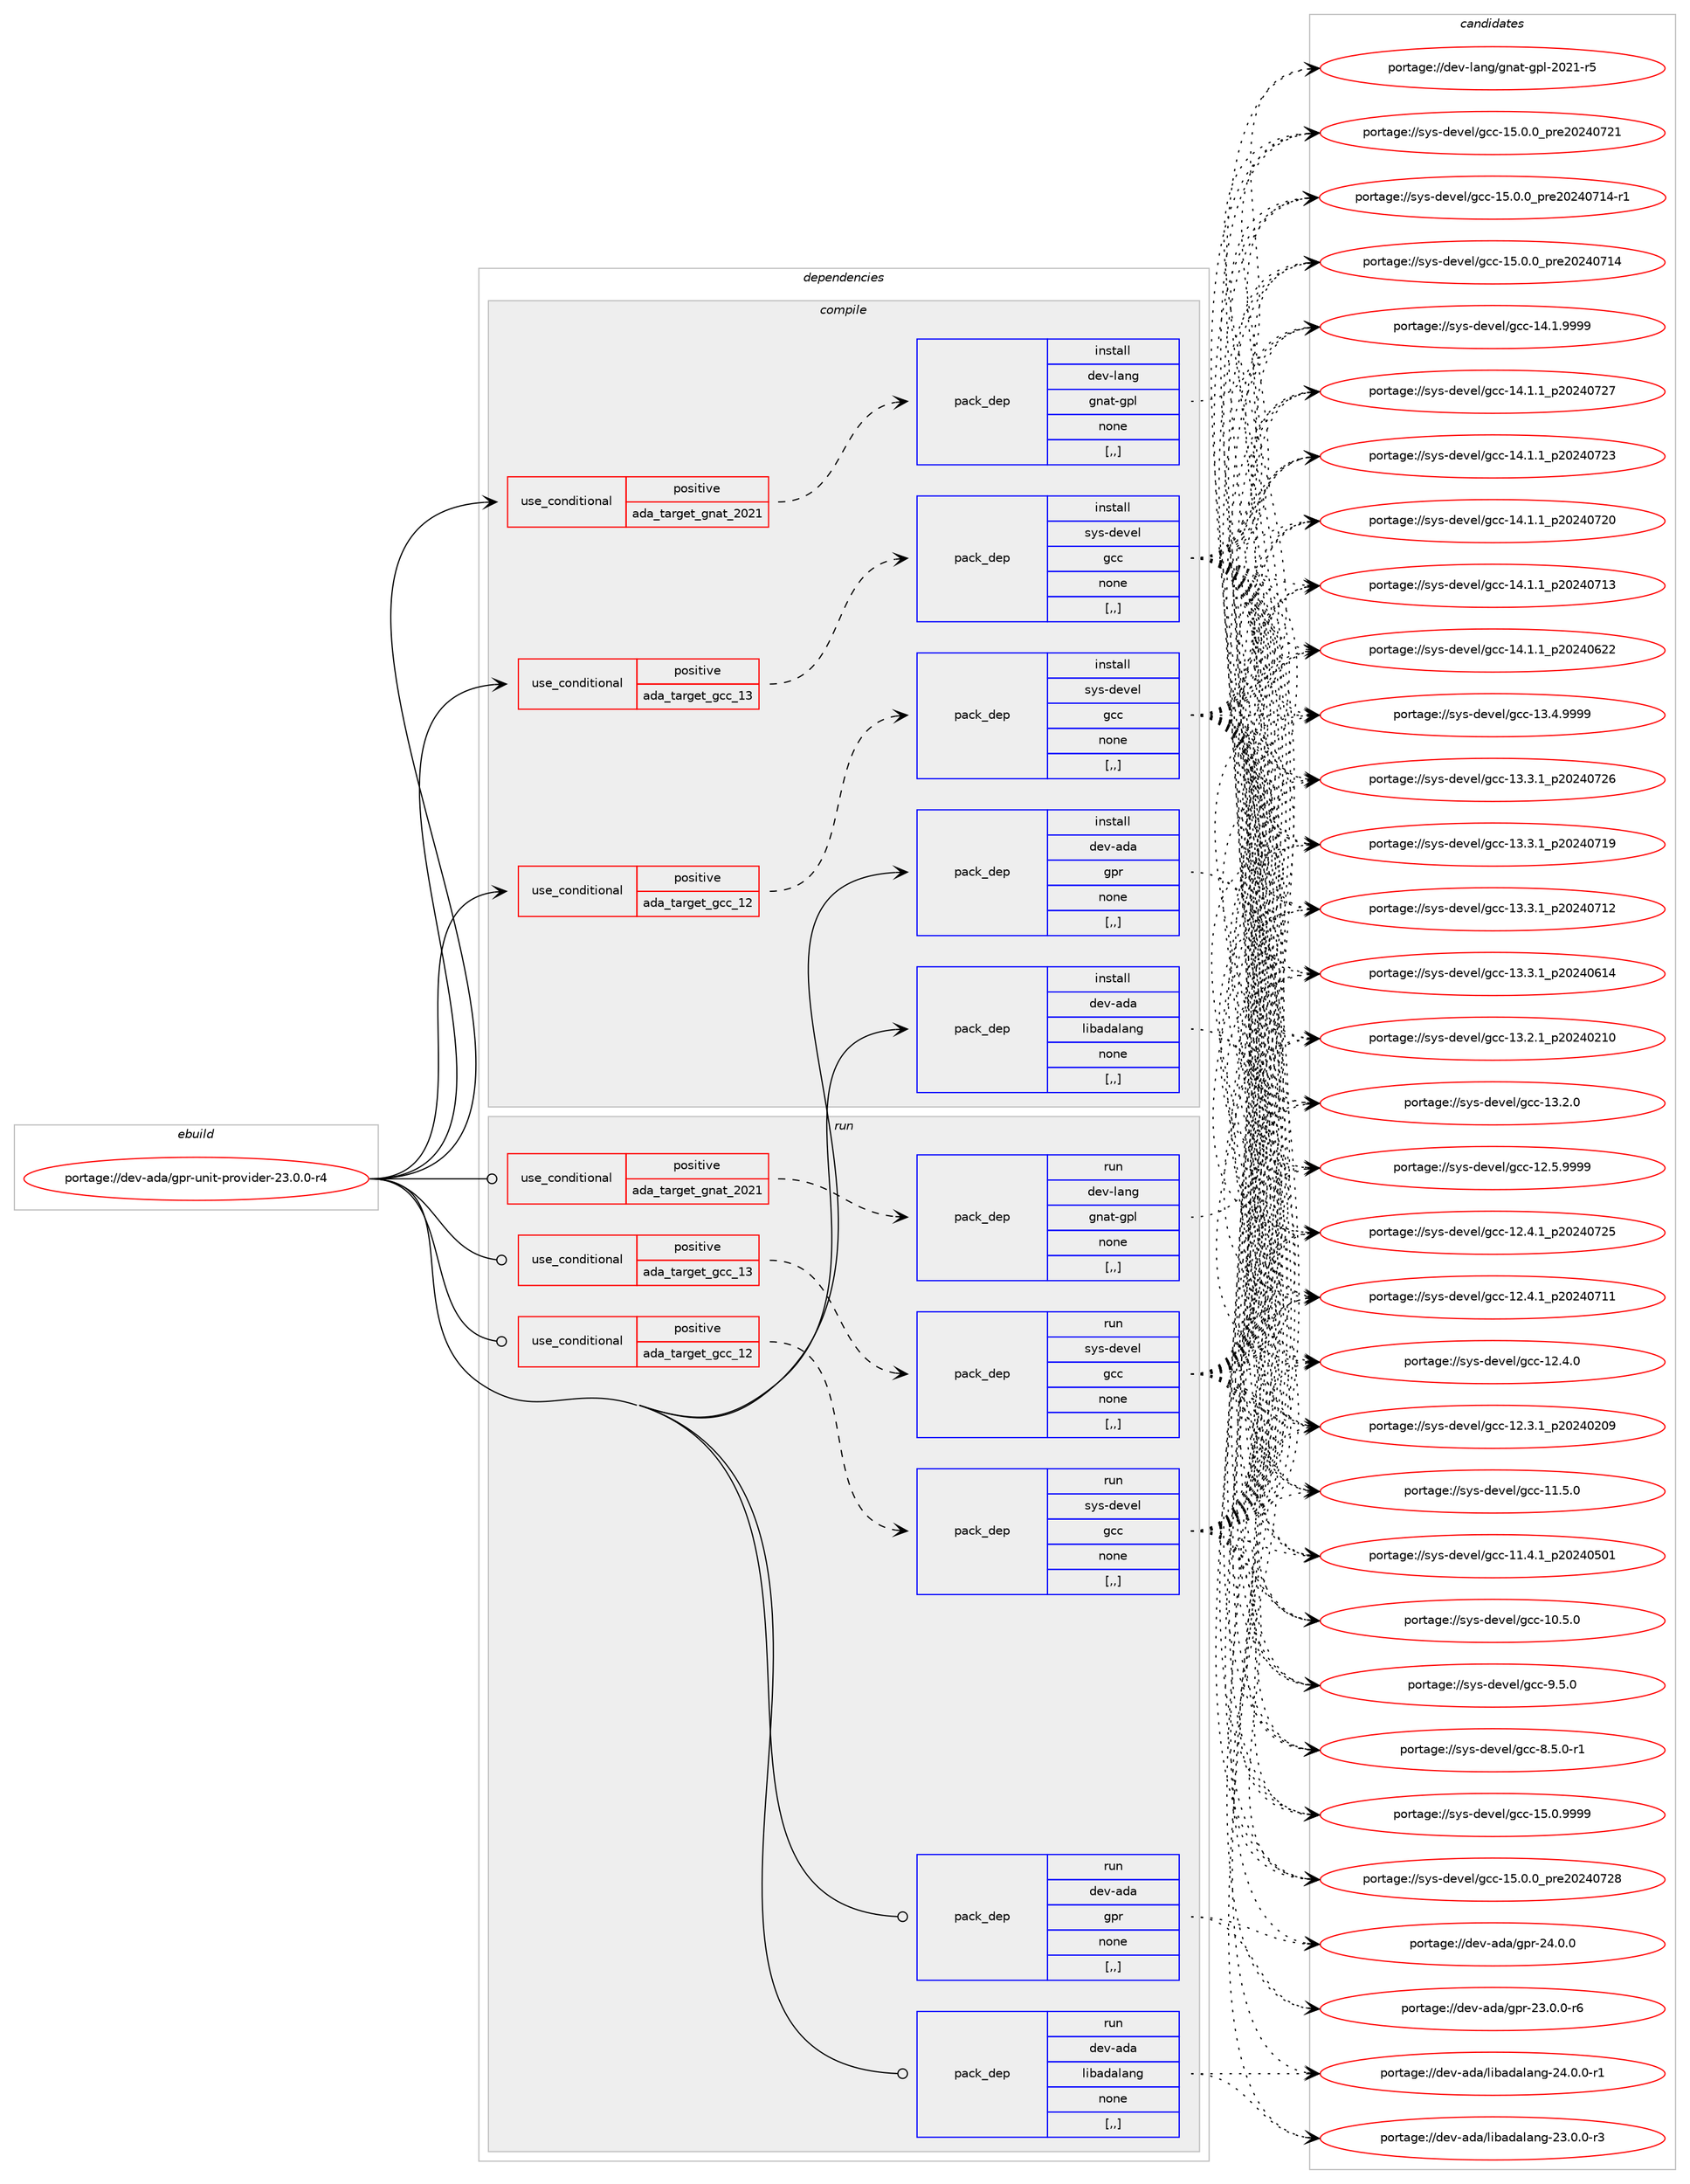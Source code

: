 digraph prolog {

# *************
# Graph options
# *************

newrank=true;
concentrate=true;
compound=true;
graph [rankdir=LR,fontname=Helvetica,fontsize=10,ranksep=1.5];#, ranksep=2.5, nodesep=0.2];
edge  [arrowhead=vee];
node  [fontname=Helvetica,fontsize=10];

# **********
# The ebuild
# **********

subgraph cluster_leftcol {
color=gray;
label=<<i>ebuild</i>>;
id [label="portage://dev-ada/gpr-unit-provider-23.0.0-r4", color=red, width=4, href="../dev-ada/gpr-unit-provider-23.0.0-r4.svg"];
}

# ****************
# The dependencies
# ****************

subgraph cluster_midcol {
color=gray;
label=<<i>dependencies</i>>;
subgraph cluster_compile {
fillcolor="#eeeeee";
style=filled;
label=<<i>compile</i>>;
subgraph cond16624 {
dependency64301 [label=<<TABLE BORDER="0" CELLBORDER="1" CELLSPACING="0" CELLPADDING="4"><TR><TD ROWSPAN="3" CELLPADDING="10">use_conditional</TD></TR><TR><TD>positive</TD></TR><TR><TD>ada_target_gcc_12</TD></TR></TABLE>>, shape=none, color=red];
subgraph pack46757 {
dependency64302 [label=<<TABLE BORDER="0" CELLBORDER="1" CELLSPACING="0" CELLPADDING="4" WIDTH="220"><TR><TD ROWSPAN="6" CELLPADDING="30">pack_dep</TD></TR><TR><TD WIDTH="110">install</TD></TR><TR><TD>sys-devel</TD></TR><TR><TD>gcc</TD></TR><TR><TD>none</TD></TR><TR><TD>[,,]</TD></TR></TABLE>>, shape=none, color=blue];
}
dependency64301:e -> dependency64302:w [weight=20,style="dashed",arrowhead="vee"];
}
id:e -> dependency64301:w [weight=20,style="solid",arrowhead="vee"];
subgraph cond16625 {
dependency64303 [label=<<TABLE BORDER="0" CELLBORDER="1" CELLSPACING="0" CELLPADDING="4"><TR><TD ROWSPAN="3" CELLPADDING="10">use_conditional</TD></TR><TR><TD>positive</TD></TR><TR><TD>ada_target_gcc_13</TD></TR></TABLE>>, shape=none, color=red];
subgraph pack46758 {
dependency64304 [label=<<TABLE BORDER="0" CELLBORDER="1" CELLSPACING="0" CELLPADDING="4" WIDTH="220"><TR><TD ROWSPAN="6" CELLPADDING="30">pack_dep</TD></TR><TR><TD WIDTH="110">install</TD></TR><TR><TD>sys-devel</TD></TR><TR><TD>gcc</TD></TR><TR><TD>none</TD></TR><TR><TD>[,,]</TD></TR></TABLE>>, shape=none, color=blue];
}
dependency64303:e -> dependency64304:w [weight=20,style="dashed",arrowhead="vee"];
}
id:e -> dependency64303:w [weight=20,style="solid",arrowhead="vee"];
subgraph cond16626 {
dependency64305 [label=<<TABLE BORDER="0" CELLBORDER="1" CELLSPACING="0" CELLPADDING="4"><TR><TD ROWSPAN="3" CELLPADDING="10">use_conditional</TD></TR><TR><TD>positive</TD></TR><TR><TD>ada_target_gnat_2021</TD></TR></TABLE>>, shape=none, color=red];
subgraph pack46759 {
dependency64306 [label=<<TABLE BORDER="0" CELLBORDER="1" CELLSPACING="0" CELLPADDING="4" WIDTH="220"><TR><TD ROWSPAN="6" CELLPADDING="30">pack_dep</TD></TR><TR><TD WIDTH="110">install</TD></TR><TR><TD>dev-lang</TD></TR><TR><TD>gnat-gpl</TD></TR><TR><TD>none</TD></TR><TR><TD>[,,]</TD></TR></TABLE>>, shape=none, color=blue];
}
dependency64305:e -> dependency64306:w [weight=20,style="dashed",arrowhead="vee"];
}
id:e -> dependency64305:w [weight=20,style="solid",arrowhead="vee"];
subgraph pack46760 {
dependency64307 [label=<<TABLE BORDER="0" CELLBORDER="1" CELLSPACING="0" CELLPADDING="4" WIDTH="220"><TR><TD ROWSPAN="6" CELLPADDING="30">pack_dep</TD></TR><TR><TD WIDTH="110">install</TD></TR><TR><TD>dev-ada</TD></TR><TR><TD>gpr</TD></TR><TR><TD>none</TD></TR><TR><TD>[,,]</TD></TR></TABLE>>, shape=none, color=blue];
}
id:e -> dependency64307:w [weight=20,style="solid",arrowhead="vee"];
subgraph pack46761 {
dependency64308 [label=<<TABLE BORDER="0" CELLBORDER="1" CELLSPACING="0" CELLPADDING="4" WIDTH="220"><TR><TD ROWSPAN="6" CELLPADDING="30">pack_dep</TD></TR><TR><TD WIDTH="110">install</TD></TR><TR><TD>dev-ada</TD></TR><TR><TD>libadalang</TD></TR><TR><TD>none</TD></TR><TR><TD>[,,]</TD></TR></TABLE>>, shape=none, color=blue];
}
id:e -> dependency64308:w [weight=20,style="solid",arrowhead="vee"];
}
subgraph cluster_compileandrun {
fillcolor="#eeeeee";
style=filled;
label=<<i>compile and run</i>>;
}
subgraph cluster_run {
fillcolor="#eeeeee";
style=filled;
label=<<i>run</i>>;
subgraph cond16627 {
dependency64309 [label=<<TABLE BORDER="0" CELLBORDER="1" CELLSPACING="0" CELLPADDING="4"><TR><TD ROWSPAN="3" CELLPADDING="10">use_conditional</TD></TR><TR><TD>positive</TD></TR><TR><TD>ada_target_gcc_12</TD></TR></TABLE>>, shape=none, color=red];
subgraph pack46762 {
dependency64310 [label=<<TABLE BORDER="0" CELLBORDER="1" CELLSPACING="0" CELLPADDING="4" WIDTH="220"><TR><TD ROWSPAN="6" CELLPADDING="30">pack_dep</TD></TR><TR><TD WIDTH="110">run</TD></TR><TR><TD>sys-devel</TD></TR><TR><TD>gcc</TD></TR><TR><TD>none</TD></TR><TR><TD>[,,]</TD></TR></TABLE>>, shape=none, color=blue];
}
dependency64309:e -> dependency64310:w [weight=20,style="dashed",arrowhead="vee"];
}
id:e -> dependency64309:w [weight=20,style="solid",arrowhead="odot"];
subgraph cond16628 {
dependency64311 [label=<<TABLE BORDER="0" CELLBORDER="1" CELLSPACING="0" CELLPADDING="4"><TR><TD ROWSPAN="3" CELLPADDING="10">use_conditional</TD></TR><TR><TD>positive</TD></TR><TR><TD>ada_target_gcc_13</TD></TR></TABLE>>, shape=none, color=red];
subgraph pack46763 {
dependency64312 [label=<<TABLE BORDER="0" CELLBORDER="1" CELLSPACING="0" CELLPADDING="4" WIDTH="220"><TR><TD ROWSPAN="6" CELLPADDING="30">pack_dep</TD></TR><TR><TD WIDTH="110">run</TD></TR><TR><TD>sys-devel</TD></TR><TR><TD>gcc</TD></TR><TR><TD>none</TD></TR><TR><TD>[,,]</TD></TR></TABLE>>, shape=none, color=blue];
}
dependency64311:e -> dependency64312:w [weight=20,style="dashed",arrowhead="vee"];
}
id:e -> dependency64311:w [weight=20,style="solid",arrowhead="odot"];
subgraph cond16629 {
dependency64313 [label=<<TABLE BORDER="0" CELLBORDER="1" CELLSPACING="0" CELLPADDING="4"><TR><TD ROWSPAN="3" CELLPADDING="10">use_conditional</TD></TR><TR><TD>positive</TD></TR><TR><TD>ada_target_gnat_2021</TD></TR></TABLE>>, shape=none, color=red];
subgraph pack46764 {
dependency64314 [label=<<TABLE BORDER="0" CELLBORDER="1" CELLSPACING="0" CELLPADDING="4" WIDTH="220"><TR><TD ROWSPAN="6" CELLPADDING="30">pack_dep</TD></TR><TR><TD WIDTH="110">run</TD></TR><TR><TD>dev-lang</TD></TR><TR><TD>gnat-gpl</TD></TR><TR><TD>none</TD></TR><TR><TD>[,,]</TD></TR></TABLE>>, shape=none, color=blue];
}
dependency64313:e -> dependency64314:w [weight=20,style="dashed",arrowhead="vee"];
}
id:e -> dependency64313:w [weight=20,style="solid",arrowhead="odot"];
subgraph pack46765 {
dependency64315 [label=<<TABLE BORDER="0" CELLBORDER="1" CELLSPACING="0" CELLPADDING="4" WIDTH="220"><TR><TD ROWSPAN="6" CELLPADDING="30">pack_dep</TD></TR><TR><TD WIDTH="110">run</TD></TR><TR><TD>dev-ada</TD></TR><TR><TD>gpr</TD></TR><TR><TD>none</TD></TR><TR><TD>[,,]</TD></TR></TABLE>>, shape=none, color=blue];
}
id:e -> dependency64315:w [weight=20,style="solid",arrowhead="odot"];
subgraph pack46766 {
dependency64316 [label=<<TABLE BORDER="0" CELLBORDER="1" CELLSPACING="0" CELLPADDING="4" WIDTH="220"><TR><TD ROWSPAN="6" CELLPADDING="30">pack_dep</TD></TR><TR><TD WIDTH="110">run</TD></TR><TR><TD>dev-ada</TD></TR><TR><TD>libadalang</TD></TR><TR><TD>none</TD></TR><TR><TD>[,,]</TD></TR></TABLE>>, shape=none, color=blue];
}
id:e -> dependency64316:w [weight=20,style="solid",arrowhead="odot"];
}
}

# **************
# The candidates
# **************

subgraph cluster_choices {
rank=same;
color=gray;
label=<<i>candidates</i>>;

subgraph choice46757 {
color=black;
nodesep=1;
choice1151211154510010111810110847103999945495346484657575757 [label="portage://sys-devel/gcc-15.0.9999", color=red, width=4,href="../sys-devel/gcc-15.0.9999.svg"];
choice1151211154510010111810110847103999945495346484648951121141015048505248555056 [label="portage://sys-devel/gcc-15.0.0_pre20240728", color=red, width=4,href="../sys-devel/gcc-15.0.0_pre20240728.svg"];
choice1151211154510010111810110847103999945495346484648951121141015048505248555049 [label="portage://sys-devel/gcc-15.0.0_pre20240721", color=red, width=4,href="../sys-devel/gcc-15.0.0_pre20240721.svg"];
choice11512111545100101118101108471039999454953464846489511211410150485052485549524511449 [label="portage://sys-devel/gcc-15.0.0_pre20240714-r1", color=red, width=4,href="../sys-devel/gcc-15.0.0_pre20240714-r1.svg"];
choice1151211154510010111810110847103999945495346484648951121141015048505248554952 [label="portage://sys-devel/gcc-15.0.0_pre20240714", color=red, width=4,href="../sys-devel/gcc-15.0.0_pre20240714.svg"];
choice1151211154510010111810110847103999945495246494657575757 [label="portage://sys-devel/gcc-14.1.9999", color=red, width=4,href="../sys-devel/gcc-14.1.9999.svg"];
choice1151211154510010111810110847103999945495246494649951125048505248555055 [label="portage://sys-devel/gcc-14.1.1_p20240727", color=red, width=4,href="../sys-devel/gcc-14.1.1_p20240727.svg"];
choice1151211154510010111810110847103999945495246494649951125048505248555051 [label="portage://sys-devel/gcc-14.1.1_p20240723", color=red, width=4,href="../sys-devel/gcc-14.1.1_p20240723.svg"];
choice1151211154510010111810110847103999945495246494649951125048505248555048 [label="portage://sys-devel/gcc-14.1.1_p20240720", color=red, width=4,href="../sys-devel/gcc-14.1.1_p20240720.svg"];
choice1151211154510010111810110847103999945495246494649951125048505248554951 [label="portage://sys-devel/gcc-14.1.1_p20240713", color=red, width=4,href="../sys-devel/gcc-14.1.1_p20240713.svg"];
choice1151211154510010111810110847103999945495246494649951125048505248545050 [label="portage://sys-devel/gcc-14.1.1_p20240622", color=red, width=4,href="../sys-devel/gcc-14.1.1_p20240622.svg"];
choice1151211154510010111810110847103999945495146524657575757 [label="portage://sys-devel/gcc-13.4.9999", color=red, width=4,href="../sys-devel/gcc-13.4.9999.svg"];
choice1151211154510010111810110847103999945495146514649951125048505248555054 [label="portage://sys-devel/gcc-13.3.1_p20240726", color=red, width=4,href="../sys-devel/gcc-13.3.1_p20240726.svg"];
choice1151211154510010111810110847103999945495146514649951125048505248554957 [label="portage://sys-devel/gcc-13.3.1_p20240719", color=red, width=4,href="../sys-devel/gcc-13.3.1_p20240719.svg"];
choice1151211154510010111810110847103999945495146514649951125048505248554950 [label="portage://sys-devel/gcc-13.3.1_p20240712", color=red, width=4,href="../sys-devel/gcc-13.3.1_p20240712.svg"];
choice1151211154510010111810110847103999945495146514649951125048505248544952 [label="portage://sys-devel/gcc-13.3.1_p20240614", color=red, width=4,href="../sys-devel/gcc-13.3.1_p20240614.svg"];
choice1151211154510010111810110847103999945495146504649951125048505248504948 [label="portage://sys-devel/gcc-13.2.1_p20240210", color=red, width=4,href="../sys-devel/gcc-13.2.1_p20240210.svg"];
choice1151211154510010111810110847103999945495146504648 [label="portage://sys-devel/gcc-13.2.0", color=red, width=4,href="../sys-devel/gcc-13.2.0.svg"];
choice1151211154510010111810110847103999945495046534657575757 [label="portage://sys-devel/gcc-12.5.9999", color=red, width=4,href="../sys-devel/gcc-12.5.9999.svg"];
choice1151211154510010111810110847103999945495046524649951125048505248555053 [label="portage://sys-devel/gcc-12.4.1_p20240725", color=red, width=4,href="../sys-devel/gcc-12.4.1_p20240725.svg"];
choice1151211154510010111810110847103999945495046524649951125048505248554949 [label="portage://sys-devel/gcc-12.4.1_p20240711", color=red, width=4,href="../sys-devel/gcc-12.4.1_p20240711.svg"];
choice1151211154510010111810110847103999945495046524648 [label="portage://sys-devel/gcc-12.4.0", color=red, width=4,href="../sys-devel/gcc-12.4.0.svg"];
choice1151211154510010111810110847103999945495046514649951125048505248504857 [label="portage://sys-devel/gcc-12.3.1_p20240209", color=red, width=4,href="../sys-devel/gcc-12.3.1_p20240209.svg"];
choice1151211154510010111810110847103999945494946534648 [label="portage://sys-devel/gcc-11.5.0", color=red, width=4,href="../sys-devel/gcc-11.5.0.svg"];
choice1151211154510010111810110847103999945494946524649951125048505248534849 [label="portage://sys-devel/gcc-11.4.1_p20240501", color=red, width=4,href="../sys-devel/gcc-11.4.1_p20240501.svg"];
choice1151211154510010111810110847103999945494846534648 [label="portage://sys-devel/gcc-10.5.0", color=red, width=4,href="../sys-devel/gcc-10.5.0.svg"];
choice11512111545100101118101108471039999455746534648 [label="portage://sys-devel/gcc-9.5.0", color=red, width=4,href="../sys-devel/gcc-9.5.0.svg"];
choice115121115451001011181011084710399994556465346484511449 [label="portage://sys-devel/gcc-8.5.0-r1", color=red, width=4,href="../sys-devel/gcc-8.5.0-r1.svg"];
dependency64302:e -> choice1151211154510010111810110847103999945495346484657575757:w [style=dotted,weight="100"];
dependency64302:e -> choice1151211154510010111810110847103999945495346484648951121141015048505248555056:w [style=dotted,weight="100"];
dependency64302:e -> choice1151211154510010111810110847103999945495346484648951121141015048505248555049:w [style=dotted,weight="100"];
dependency64302:e -> choice11512111545100101118101108471039999454953464846489511211410150485052485549524511449:w [style=dotted,weight="100"];
dependency64302:e -> choice1151211154510010111810110847103999945495346484648951121141015048505248554952:w [style=dotted,weight="100"];
dependency64302:e -> choice1151211154510010111810110847103999945495246494657575757:w [style=dotted,weight="100"];
dependency64302:e -> choice1151211154510010111810110847103999945495246494649951125048505248555055:w [style=dotted,weight="100"];
dependency64302:e -> choice1151211154510010111810110847103999945495246494649951125048505248555051:w [style=dotted,weight="100"];
dependency64302:e -> choice1151211154510010111810110847103999945495246494649951125048505248555048:w [style=dotted,weight="100"];
dependency64302:e -> choice1151211154510010111810110847103999945495246494649951125048505248554951:w [style=dotted,weight="100"];
dependency64302:e -> choice1151211154510010111810110847103999945495246494649951125048505248545050:w [style=dotted,weight="100"];
dependency64302:e -> choice1151211154510010111810110847103999945495146524657575757:w [style=dotted,weight="100"];
dependency64302:e -> choice1151211154510010111810110847103999945495146514649951125048505248555054:w [style=dotted,weight="100"];
dependency64302:e -> choice1151211154510010111810110847103999945495146514649951125048505248554957:w [style=dotted,weight="100"];
dependency64302:e -> choice1151211154510010111810110847103999945495146514649951125048505248554950:w [style=dotted,weight="100"];
dependency64302:e -> choice1151211154510010111810110847103999945495146514649951125048505248544952:w [style=dotted,weight="100"];
dependency64302:e -> choice1151211154510010111810110847103999945495146504649951125048505248504948:w [style=dotted,weight="100"];
dependency64302:e -> choice1151211154510010111810110847103999945495146504648:w [style=dotted,weight="100"];
dependency64302:e -> choice1151211154510010111810110847103999945495046534657575757:w [style=dotted,weight="100"];
dependency64302:e -> choice1151211154510010111810110847103999945495046524649951125048505248555053:w [style=dotted,weight="100"];
dependency64302:e -> choice1151211154510010111810110847103999945495046524649951125048505248554949:w [style=dotted,weight="100"];
dependency64302:e -> choice1151211154510010111810110847103999945495046524648:w [style=dotted,weight="100"];
dependency64302:e -> choice1151211154510010111810110847103999945495046514649951125048505248504857:w [style=dotted,weight="100"];
dependency64302:e -> choice1151211154510010111810110847103999945494946534648:w [style=dotted,weight="100"];
dependency64302:e -> choice1151211154510010111810110847103999945494946524649951125048505248534849:w [style=dotted,weight="100"];
dependency64302:e -> choice1151211154510010111810110847103999945494846534648:w [style=dotted,weight="100"];
dependency64302:e -> choice11512111545100101118101108471039999455746534648:w [style=dotted,weight="100"];
dependency64302:e -> choice115121115451001011181011084710399994556465346484511449:w [style=dotted,weight="100"];
}
subgraph choice46758 {
color=black;
nodesep=1;
choice1151211154510010111810110847103999945495346484657575757 [label="portage://sys-devel/gcc-15.0.9999", color=red, width=4,href="../sys-devel/gcc-15.0.9999.svg"];
choice1151211154510010111810110847103999945495346484648951121141015048505248555056 [label="portage://sys-devel/gcc-15.0.0_pre20240728", color=red, width=4,href="../sys-devel/gcc-15.0.0_pre20240728.svg"];
choice1151211154510010111810110847103999945495346484648951121141015048505248555049 [label="portage://sys-devel/gcc-15.0.0_pre20240721", color=red, width=4,href="../sys-devel/gcc-15.0.0_pre20240721.svg"];
choice11512111545100101118101108471039999454953464846489511211410150485052485549524511449 [label="portage://sys-devel/gcc-15.0.0_pre20240714-r1", color=red, width=4,href="../sys-devel/gcc-15.0.0_pre20240714-r1.svg"];
choice1151211154510010111810110847103999945495346484648951121141015048505248554952 [label="portage://sys-devel/gcc-15.0.0_pre20240714", color=red, width=4,href="../sys-devel/gcc-15.0.0_pre20240714.svg"];
choice1151211154510010111810110847103999945495246494657575757 [label="portage://sys-devel/gcc-14.1.9999", color=red, width=4,href="../sys-devel/gcc-14.1.9999.svg"];
choice1151211154510010111810110847103999945495246494649951125048505248555055 [label="portage://sys-devel/gcc-14.1.1_p20240727", color=red, width=4,href="../sys-devel/gcc-14.1.1_p20240727.svg"];
choice1151211154510010111810110847103999945495246494649951125048505248555051 [label="portage://sys-devel/gcc-14.1.1_p20240723", color=red, width=4,href="../sys-devel/gcc-14.1.1_p20240723.svg"];
choice1151211154510010111810110847103999945495246494649951125048505248555048 [label="portage://sys-devel/gcc-14.1.1_p20240720", color=red, width=4,href="../sys-devel/gcc-14.1.1_p20240720.svg"];
choice1151211154510010111810110847103999945495246494649951125048505248554951 [label="portage://sys-devel/gcc-14.1.1_p20240713", color=red, width=4,href="../sys-devel/gcc-14.1.1_p20240713.svg"];
choice1151211154510010111810110847103999945495246494649951125048505248545050 [label="portage://sys-devel/gcc-14.1.1_p20240622", color=red, width=4,href="../sys-devel/gcc-14.1.1_p20240622.svg"];
choice1151211154510010111810110847103999945495146524657575757 [label="portage://sys-devel/gcc-13.4.9999", color=red, width=4,href="../sys-devel/gcc-13.4.9999.svg"];
choice1151211154510010111810110847103999945495146514649951125048505248555054 [label="portage://sys-devel/gcc-13.3.1_p20240726", color=red, width=4,href="../sys-devel/gcc-13.3.1_p20240726.svg"];
choice1151211154510010111810110847103999945495146514649951125048505248554957 [label="portage://sys-devel/gcc-13.3.1_p20240719", color=red, width=4,href="../sys-devel/gcc-13.3.1_p20240719.svg"];
choice1151211154510010111810110847103999945495146514649951125048505248554950 [label="portage://sys-devel/gcc-13.3.1_p20240712", color=red, width=4,href="../sys-devel/gcc-13.3.1_p20240712.svg"];
choice1151211154510010111810110847103999945495146514649951125048505248544952 [label="portage://sys-devel/gcc-13.3.1_p20240614", color=red, width=4,href="../sys-devel/gcc-13.3.1_p20240614.svg"];
choice1151211154510010111810110847103999945495146504649951125048505248504948 [label="portage://sys-devel/gcc-13.2.1_p20240210", color=red, width=4,href="../sys-devel/gcc-13.2.1_p20240210.svg"];
choice1151211154510010111810110847103999945495146504648 [label="portage://sys-devel/gcc-13.2.0", color=red, width=4,href="../sys-devel/gcc-13.2.0.svg"];
choice1151211154510010111810110847103999945495046534657575757 [label="portage://sys-devel/gcc-12.5.9999", color=red, width=4,href="../sys-devel/gcc-12.5.9999.svg"];
choice1151211154510010111810110847103999945495046524649951125048505248555053 [label="portage://sys-devel/gcc-12.4.1_p20240725", color=red, width=4,href="../sys-devel/gcc-12.4.1_p20240725.svg"];
choice1151211154510010111810110847103999945495046524649951125048505248554949 [label="portage://sys-devel/gcc-12.4.1_p20240711", color=red, width=4,href="../sys-devel/gcc-12.4.1_p20240711.svg"];
choice1151211154510010111810110847103999945495046524648 [label="portage://sys-devel/gcc-12.4.0", color=red, width=4,href="../sys-devel/gcc-12.4.0.svg"];
choice1151211154510010111810110847103999945495046514649951125048505248504857 [label="portage://sys-devel/gcc-12.3.1_p20240209", color=red, width=4,href="../sys-devel/gcc-12.3.1_p20240209.svg"];
choice1151211154510010111810110847103999945494946534648 [label="portage://sys-devel/gcc-11.5.0", color=red, width=4,href="../sys-devel/gcc-11.5.0.svg"];
choice1151211154510010111810110847103999945494946524649951125048505248534849 [label="portage://sys-devel/gcc-11.4.1_p20240501", color=red, width=4,href="../sys-devel/gcc-11.4.1_p20240501.svg"];
choice1151211154510010111810110847103999945494846534648 [label="portage://sys-devel/gcc-10.5.0", color=red, width=4,href="../sys-devel/gcc-10.5.0.svg"];
choice11512111545100101118101108471039999455746534648 [label="portage://sys-devel/gcc-9.5.0", color=red, width=4,href="../sys-devel/gcc-9.5.0.svg"];
choice115121115451001011181011084710399994556465346484511449 [label="portage://sys-devel/gcc-8.5.0-r1", color=red, width=4,href="../sys-devel/gcc-8.5.0-r1.svg"];
dependency64304:e -> choice1151211154510010111810110847103999945495346484657575757:w [style=dotted,weight="100"];
dependency64304:e -> choice1151211154510010111810110847103999945495346484648951121141015048505248555056:w [style=dotted,weight="100"];
dependency64304:e -> choice1151211154510010111810110847103999945495346484648951121141015048505248555049:w [style=dotted,weight="100"];
dependency64304:e -> choice11512111545100101118101108471039999454953464846489511211410150485052485549524511449:w [style=dotted,weight="100"];
dependency64304:e -> choice1151211154510010111810110847103999945495346484648951121141015048505248554952:w [style=dotted,weight="100"];
dependency64304:e -> choice1151211154510010111810110847103999945495246494657575757:w [style=dotted,weight="100"];
dependency64304:e -> choice1151211154510010111810110847103999945495246494649951125048505248555055:w [style=dotted,weight="100"];
dependency64304:e -> choice1151211154510010111810110847103999945495246494649951125048505248555051:w [style=dotted,weight="100"];
dependency64304:e -> choice1151211154510010111810110847103999945495246494649951125048505248555048:w [style=dotted,weight="100"];
dependency64304:e -> choice1151211154510010111810110847103999945495246494649951125048505248554951:w [style=dotted,weight="100"];
dependency64304:e -> choice1151211154510010111810110847103999945495246494649951125048505248545050:w [style=dotted,weight="100"];
dependency64304:e -> choice1151211154510010111810110847103999945495146524657575757:w [style=dotted,weight="100"];
dependency64304:e -> choice1151211154510010111810110847103999945495146514649951125048505248555054:w [style=dotted,weight="100"];
dependency64304:e -> choice1151211154510010111810110847103999945495146514649951125048505248554957:w [style=dotted,weight="100"];
dependency64304:e -> choice1151211154510010111810110847103999945495146514649951125048505248554950:w [style=dotted,weight="100"];
dependency64304:e -> choice1151211154510010111810110847103999945495146514649951125048505248544952:w [style=dotted,weight="100"];
dependency64304:e -> choice1151211154510010111810110847103999945495146504649951125048505248504948:w [style=dotted,weight="100"];
dependency64304:e -> choice1151211154510010111810110847103999945495146504648:w [style=dotted,weight="100"];
dependency64304:e -> choice1151211154510010111810110847103999945495046534657575757:w [style=dotted,weight="100"];
dependency64304:e -> choice1151211154510010111810110847103999945495046524649951125048505248555053:w [style=dotted,weight="100"];
dependency64304:e -> choice1151211154510010111810110847103999945495046524649951125048505248554949:w [style=dotted,weight="100"];
dependency64304:e -> choice1151211154510010111810110847103999945495046524648:w [style=dotted,weight="100"];
dependency64304:e -> choice1151211154510010111810110847103999945495046514649951125048505248504857:w [style=dotted,weight="100"];
dependency64304:e -> choice1151211154510010111810110847103999945494946534648:w [style=dotted,weight="100"];
dependency64304:e -> choice1151211154510010111810110847103999945494946524649951125048505248534849:w [style=dotted,weight="100"];
dependency64304:e -> choice1151211154510010111810110847103999945494846534648:w [style=dotted,weight="100"];
dependency64304:e -> choice11512111545100101118101108471039999455746534648:w [style=dotted,weight="100"];
dependency64304:e -> choice115121115451001011181011084710399994556465346484511449:w [style=dotted,weight="100"];
}
subgraph choice46759 {
color=black;
nodesep=1;
choice100101118451089711010347103110971164510311210845504850494511453 [label="portage://dev-lang/gnat-gpl-2021-r5", color=red, width=4,href="../dev-lang/gnat-gpl-2021-r5.svg"];
dependency64306:e -> choice100101118451089711010347103110971164510311210845504850494511453:w [style=dotted,weight="100"];
}
subgraph choice46760 {
color=black;
nodesep=1;
choice1001011184597100974710311211445505246484648 [label="portage://dev-ada/gpr-24.0.0", color=red, width=4,href="../dev-ada/gpr-24.0.0.svg"];
choice10010111845971009747103112114455051464846484511454 [label="portage://dev-ada/gpr-23.0.0-r6", color=red, width=4,href="../dev-ada/gpr-23.0.0-r6.svg"];
dependency64307:e -> choice1001011184597100974710311211445505246484648:w [style=dotted,weight="100"];
dependency64307:e -> choice10010111845971009747103112114455051464846484511454:w [style=dotted,weight="100"];
}
subgraph choice46761 {
color=black;
nodesep=1;
choice1001011184597100974710810598971009710897110103455052464846484511449 [label="portage://dev-ada/libadalang-24.0.0-r1", color=red, width=4,href="../dev-ada/libadalang-24.0.0-r1.svg"];
choice1001011184597100974710810598971009710897110103455051464846484511451 [label="portage://dev-ada/libadalang-23.0.0-r3", color=red, width=4,href="../dev-ada/libadalang-23.0.0-r3.svg"];
dependency64308:e -> choice1001011184597100974710810598971009710897110103455052464846484511449:w [style=dotted,weight="100"];
dependency64308:e -> choice1001011184597100974710810598971009710897110103455051464846484511451:w [style=dotted,weight="100"];
}
subgraph choice46762 {
color=black;
nodesep=1;
choice1151211154510010111810110847103999945495346484657575757 [label="portage://sys-devel/gcc-15.0.9999", color=red, width=4,href="../sys-devel/gcc-15.0.9999.svg"];
choice1151211154510010111810110847103999945495346484648951121141015048505248555056 [label="portage://sys-devel/gcc-15.0.0_pre20240728", color=red, width=4,href="../sys-devel/gcc-15.0.0_pre20240728.svg"];
choice1151211154510010111810110847103999945495346484648951121141015048505248555049 [label="portage://sys-devel/gcc-15.0.0_pre20240721", color=red, width=4,href="../sys-devel/gcc-15.0.0_pre20240721.svg"];
choice11512111545100101118101108471039999454953464846489511211410150485052485549524511449 [label="portage://sys-devel/gcc-15.0.0_pre20240714-r1", color=red, width=4,href="../sys-devel/gcc-15.0.0_pre20240714-r1.svg"];
choice1151211154510010111810110847103999945495346484648951121141015048505248554952 [label="portage://sys-devel/gcc-15.0.0_pre20240714", color=red, width=4,href="../sys-devel/gcc-15.0.0_pre20240714.svg"];
choice1151211154510010111810110847103999945495246494657575757 [label="portage://sys-devel/gcc-14.1.9999", color=red, width=4,href="../sys-devel/gcc-14.1.9999.svg"];
choice1151211154510010111810110847103999945495246494649951125048505248555055 [label="portage://sys-devel/gcc-14.1.1_p20240727", color=red, width=4,href="../sys-devel/gcc-14.1.1_p20240727.svg"];
choice1151211154510010111810110847103999945495246494649951125048505248555051 [label="portage://sys-devel/gcc-14.1.1_p20240723", color=red, width=4,href="../sys-devel/gcc-14.1.1_p20240723.svg"];
choice1151211154510010111810110847103999945495246494649951125048505248555048 [label="portage://sys-devel/gcc-14.1.1_p20240720", color=red, width=4,href="../sys-devel/gcc-14.1.1_p20240720.svg"];
choice1151211154510010111810110847103999945495246494649951125048505248554951 [label="portage://sys-devel/gcc-14.1.1_p20240713", color=red, width=4,href="../sys-devel/gcc-14.1.1_p20240713.svg"];
choice1151211154510010111810110847103999945495246494649951125048505248545050 [label="portage://sys-devel/gcc-14.1.1_p20240622", color=red, width=4,href="../sys-devel/gcc-14.1.1_p20240622.svg"];
choice1151211154510010111810110847103999945495146524657575757 [label="portage://sys-devel/gcc-13.4.9999", color=red, width=4,href="../sys-devel/gcc-13.4.9999.svg"];
choice1151211154510010111810110847103999945495146514649951125048505248555054 [label="portage://sys-devel/gcc-13.3.1_p20240726", color=red, width=4,href="../sys-devel/gcc-13.3.1_p20240726.svg"];
choice1151211154510010111810110847103999945495146514649951125048505248554957 [label="portage://sys-devel/gcc-13.3.1_p20240719", color=red, width=4,href="../sys-devel/gcc-13.3.1_p20240719.svg"];
choice1151211154510010111810110847103999945495146514649951125048505248554950 [label="portage://sys-devel/gcc-13.3.1_p20240712", color=red, width=4,href="../sys-devel/gcc-13.3.1_p20240712.svg"];
choice1151211154510010111810110847103999945495146514649951125048505248544952 [label="portage://sys-devel/gcc-13.3.1_p20240614", color=red, width=4,href="../sys-devel/gcc-13.3.1_p20240614.svg"];
choice1151211154510010111810110847103999945495146504649951125048505248504948 [label="portage://sys-devel/gcc-13.2.1_p20240210", color=red, width=4,href="../sys-devel/gcc-13.2.1_p20240210.svg"];
choice1151211154510010111810110847103999945495146504648 [label="portage://sys-devel/gcc-13.2.0", color=red, width=4,href="../sys-devel/gcc-13.2.0.svg"];
choice1151211154510010111810110847103999945495046534657575757 [label="portage://sys-devel/gcc-12.5.9999", color=red, width=4,href="../sys-devel/gcc-12.5.9999.svg"];
choice1151211154510010111810110847103999945495046524649951125048505248555053 [label="portage://sys-devel/gcc-12.4.1_p20240725", color=red, width=4,href="../sys-devel/gcc-12.4.1_p20240725.svg"];
choice1151211154510010111810110847103999945495046524649951125048505248554949 [label="portage://sys-devel/gcc-12.4.1_p20240711", color=red, width=4,href="../sys-devel/gcc-12.4.1_p20240711.svg"];
choice1151211154510010111810110847103999945495046524648 [label="portage://sys-devel/gcc-12.4.0", color=red, width=4,href="../sys-devel/gcc-12.4.0.svg"];
choice1151211154510010111810110847103999945495046514649951125048505248504857 [label="portage://sys-devel/gcc-12.3.1_p20240209", color=red, width=4,href="../sys-devel/gcc-12.3.1_p20240209.svg"];
choice1151211154510010111810110847103999945494946534648 [label="portage://sys-devel/gcc-11.5.0", color=red, width=4,href="../sys-devel/gcc-11.5.0.svg"];
choice1151211154510010111810110847103999945494946524649951125048505248534849 [label="portage://sys-devel/gcc-11.4.1_p20240501", color=red, width=4,href="../sys-devel/gcc-11.4.1_p20240501.svg"];
choice1151211154510010111810110847103999945494846534648 [label="portage://sys-devel/gcc-10.5.0", color=red, width=4,href="../sys-devel/gcc-10.5.0.svg"];
choice11512111545100101118101108471039999455746534648 [label="portage://sys-devel/gcc-9.5.0", color=red, width=4,href="../sys-devel/gcc-9.5.0.svg"];
choice115121115451001011181011084710399994556465346484511449 [label="portage://sys-devel/gcc-8.5.0-r1", color=red, width=4,href="../sys-devel/gcc-8.5.0-r1.svg"];
dependency64310:e -> choice1151211154510010111810110847103999945495346484657575757:w [style=dotted,weight="100"];
dependency64310:e -> choice1151211154510010111810110847103999945495346484648951121141015048505248555056:w [style=dotted,weight="100"];
dependency64310:e -> choice1151211154510010111810110847103999945495346484648951121141015048505248555049:w [style=dotted,weight="100"];
dependency64310:e -> choice11512111545100101118101108471039999454953464846489511211410150485052485549524511449:w [style=dotted,weight="100"];
dependency64310:e -> choice1151211154510010111810110847103999945495346484648951121141015048505248554952:w [style=dotted,weight="100"];
dependency64310:e -> choice1151211154510010111810110847103999945495246494657575757:w [style=dotted,weight="100"];
dependency64310:e -> choice1151211154510010111810110847103999945495246494649951125048505248555055:w [style=dotted,weight="100"];
dependency64310:e -> choice1151211154510010111810110847103999945495246494649951125048505248555051:w [style=dotted,weight="100"];
dependency64310:e -> choice1151211154510010111810110847103999945495246494649951125048505248555048:w [style=dotted,weight="100"];
dependency64310:e -> choice1151211154510010111810110847103999945495246494649951125048505248554951:w [style=dotted,weight="100"];
dependency64310:e -> choice1151211154510010111810110847103999945495246494649951125048505248545050:w [style=dotted,weight="100"];
dependency64310:e -> choice1151211154510010111810110847103999945495146524657575757:w [style=dotted,weight="100"];
dependency64310:e -> choice1151211154510010111810110847103999945495146514649951125048505248555054:w [style=dotted,weight="100"];
dependency64310:e -> choice1151211154510010111810110847103999945495146514649951125048505248554957:w [style=dotted,weight="100"];
dependency64310:e -> choice1151211154510010111810110847103999945495146514649951125048505248554950:w [style=dotted,weight="100"];
dependency64310:e -> choice1151211154510010111810110847103999945495146514649951125048505248544952:w [style=dotted,weight="100"];
dependency64310:e -> choice1151211154510010111810110847103999945495146504649951125048505248504948:w [style=dotted,weight="100"];
dependency64310:e -> choice1151211154510010111810110847103999945495146504648:w [style=dotted,weight="100"];
dependency64310:e -> choice1151211154510010111810110847103999945495046534657575757:w [style=dotted,weight="100"];
dependency64310:e -> choice1151211154510010111810110847103999945495046524649951125048505248555053:w [style=dotted,weight="100"];
dependency64310:e -> choice1151211154510010111810110847103999945495046524649951125048505248554949:w [style=dotted,weight="100"];
dependency64310:e -> choice1151211154510010111810110847103999945495046524648:w [style=dotted,weight="100"];
dependency64310:e -> choice1151211154510010111810110847103999945495046514649951125048505248504857:w [style=dotted,weight="100"];
dependency64310:e -> choice1151211154510010111810110847103999945494946534648:w [style=dotted,weight="100"];
dependency64310:e -> choice1151211154510010111810110847103999945494946524649951125048505248534849:w [style=dotted,weight="100"];
dependency64310:e -> choice1151211154510010111810110847103999945494846534648:w [style=dotted,weight="100"];
dependency64310:e -> choice11512111545100101118101108471039999455746534648:w [style=dotted,weight="100"];
dependency64310:e -> choice115121115451001011181011084710399994556465346484511449:w [style=dotted,weight="100"];
}
subgraph choice46763 {
color=black;
nodesep=1;
choice1151211154510010111810110847103999945495346484657575757 [label="portage://sys-devel/gcc-15.0.9999", color=red, width=4,href="../sys-devel/gcc-15.0.9999.svg"];
choice1151211154510010111810110847103999945495346484648951121141015048505248555056 [label="portage://sys-devel/gcc-15.0.0_pre20240728", color=red, width=4,href="../sys-devel/gcc-15.0.0_pre20240728.svg"];
choice1151211154510010111810110847103999945495346484648951121141015048505248555049 [label="portage://sys-devel/gcc-15.0.0_pre20240721", color=red, width=4,href="../sys-devel/gcc-15.0.0_pre20240721.svg"];
choice11512111545100101118101108471039999454953464846489511211410150485052485549524511449 [label="portage://sys-devel/gcc-15.0.0_pre20240714-r1", color=red, width=4,href="../sys-devel/gcc-15.0.0_pre20240714-r1.svg"];
choice1151211154510010111810110847103999945495346484648951121141015048505248554952 [label="portage://sys-devel/gcc-15.0.0_pre20240714", color=red, width=4,href="../sys-devel/gcc-15.0.0_pre20240714.svg"];
choice1151211154510010111810110847103999945495246494657575757 [label="portage://sys-devel/gcc-14.1.9999", color=red, width=4,href="../sys-devel/gcc-14.1.9999.svg"];
choice1151211154510010111810110847103999945495246494649951125048505248555055 [label="portage://sys-devel/gcc-14.1.1_p20240727", color=red, width=4,href="../sys-devel/gcc-14.1.1_p20240727.svg"];
choice1151211154510010111810110847103999945495246494649951125048505248555051 [label="portage://sys-devel/gcc-14.1.1_p20240723", color=red, width=4,href="../sys-devel/gcc-14.1.1_p20240723.svg"];
choice1151211154510010111810110847103999945495246494649951125048505248555048 [label="portage://sys-devel/gcc-14.1.1_p20240720", color=red, width=4,href="../sys-devel/gcc-14.1.1_p20240720.svg"];
choice1151211154510010111810110847103999945495246494649951125048505248554951 [label="portage://sys-devel/gcc-14.1.1_p20240713", color=red, width=4,href="../sys-devel/gcc-14.1.1_p20240713.svg"];
choice1151211154510010111810110847103999945495246494649951125048505248545050 [label="portage://sys-devel/gcc-14.1.1_p20240622", color=red, width=4,href="../sys-devel/gcc-14.1.1_p20240622.svg"];
choice1151211154510010111810110847103999945495146524657575757 [label="portage://sys-devel/gcc-13.4.9999", color=red, width=4,href="../sys-devel/gcc-13.4.9999.svg"];
choice1151211154510010111810110847103999945495146514649951125048505248555054 [label="portage://sys-devel/gcc-13.3.1_p20240726", color=red, width=4,href="../sys-devel/gcc-13.3.1_p20240726.svg"];
choice1151211154510010111810110847103999945495146514649951125048505248554957 [label="portage://sys-devel/gcc-13.3.1_p20240719", color=red, width=4,href="../sys-devel/gcc-13.3.1_p20240719.svg"];
choice1151211154510010111810110847103999945495146514649951125048505248554950 [label="portage://sys-devel/gcc-13.3.1_p20240712", color=red, width=4,href="../sys-devel/gcc-13.3.1_p20240712.svg"];
choice1151211154510010111810110847103999945495146514649951125048505248544952 [label="portage://sys-devel/gcc-13.3.1_p20240614", color=red, width=4,href="../sys-devel/gcc-13.3.1_p20240614.svg"];
choice1151211154510010111810110847103999945495146504649951125048505248504948 [label="portage://sys-devel/gcc-13.2.1_p20240210", color=red, width=4,href="../sys-devel/gcc-13.2.1_p20240210.svg"];
choice1151211154510010111810110847103999945495146504648 [label="portage://sys-devel/gcc-13.2.0", color=red, width=4,href="../sys-devel/gcc-13.2.0.svg"];
choice1151211154510010111810110847103999945495046534657575757 [label="portage://sys-devel/gcc-12.5.9999", color=red, width=4,href="../sys-devel/gcc-12.5.9999.svg"];
choice1151211154510010111810110847103999945495046524649951125048505248555053 [label="portage://sys-devel/gcc-12.4.1_p20240725", color=red, width=4,href="../sys-devel/gcc-12.4.1_p20240725.svg"];
choice1151211154510010111810110847103999945495046524649951125048505248554949 [label="portage://sys-devel/gcc-12.4.1_p20240711", color=red, width=4,href="../sys-devel/gcc-12.4.1_p20240711.svg"];
choice1151211154510010111810110847103999945495046524648 [label="portage://sys-devel/gcc-12.4.0", color=red, width=4,href="../sys-devel/gcc-12.4.0.svg"];
choice1151211154510010111810110847103999945495046514649951125048505248504857 [label="portage://sys-devel/gcc-12.3.1_p20240209", color=red, width=4,href="../sys-devel/gcc-12.3.1_p20240209.svg"];
choice1151211154510010111810110847103999945494946534648 [label="portage://sys-devel/gcc-11.5.0", color=red, width=4,href="../sys-devel/gcc-11.5.0.svg"];
choice1151211154510010111810110847103999945494946524649951125048505248534849 [label="portage://sys-devel/gcc-11.4.1_p20240501", color=red, width=4,href="../sys-devel/gcc-11.4.1_p20240501.svg"];
choice1151211154510010111810110847103999945494846534648 [label="portage://sys-devel/gcc-10.5.0", color=red, width=4,href="../sys-devel/gcc-10.5.0.svg"];
choice11512111545100101118101108471039999455746534648 [label="portage://sys-devel/gcc-9.5.0", color=red, width=4,href="../sys-devel/gcc-9.5.0.svg"];
choice115121115451001011181011084710399994556465346484511449 [label="portage://sys-devel/gcc-8.5.0-r1", color=red, width=4,href="../sys-devel/gcc-8.5.0-r1.svg"];
dependency64312:e -> choice1151211154510010111810110847103999945495346484657575757:w [style=dotted,weight="100"];
dependency64312:e -> choice1151211154510010111810110847103999945495346484648951121141015048505248555056:w [style=dotted,weight="100"];
dependency64312:e -> choice1151211154510010111810110847103999945495346484648951121141015048505248555049:w [style=dotted,weight="100"];
dependency64312:e -> choice11512111545100101118101108471039999454953464846489511211410150485052485549524511449:w [style=dotted,weight="100"];
dependency64312:e -> choice1151211154510010111810110847103999945495346484648951121141015048505248554952:w [style=dotted,weight="100"];
dependency64312:e -> choice1151211154510010111810110847103999945495246494657575757:w [style=dotted,weight="100"];
dependency64312:e -> choice1151211154510010111810110847103999945495246494649951125048505248555055:w [style=dotted,weight="100"];
dependency64312:e -> choice1151211154510010111810110847103999945495246494649951125048505248555051:w [style=dotted,weight="100"];
dependency64312:e -> choice1151211154510010111810110847103999945495246494649951125048505248555048:w [style=dotted,weight="100"];
dependency64312:e -> choice1151211154510010111810110847103999945495246494649951125048505248554951:w [style=dotted,weight="100"];
dependency64312:e -> choice1151211154510010111810110847103999945495246494649951125048505248545050:w [style=dotted,weight="100"];
dependency64312:e -> choice1151211154510010111810110847103999945495146524657575757:w [style=dotted,weight="100"];
dependency64312:e -> choice1151211154510010111810110847103999945495146514649951125048505248555054:w [style=dotted,weight="100"];
dependency64312:e -> choice1151211154510010111810110847103999945495146514649951125048505248554957:w [style=dotted,weight="100"];
dependency64312:e -> choice1151211154510010111810110847103999945495146514649951125048505248554950:w [style=dotted,weight="100"];
dependency64312:e -> choice1151211154510010111810110847103999945495146514649951125048505248544952:w [style=dotted,weight="100"];
dependency64312:e -> choice1151211154510010111810110847103999945495146504649951125048505248504948:w [style=dotted,weight="100"];
dependency64312:e -> choice1151211154510010111810110847103999945495146504648:w [style=dotted,weight="100"];
dependency64312:e -> choice1151211154510010111810110847103999945495046534657575757:w [style=dotted,weight="100"];
dependency64312:e -> choice1151211154510010111810110847103999945495046524649951125048505248555053:w [style=dotted,weight="100"];
dependency64312:e -> choice1151211154510010111810110847103999945495046524649951125048505248554949:w [style=dotted,weight="100"];
dependency64312:e -> choice1151211154510010111810110847103999945495046524648:w [style=dotted,weight="100"];
dependency64312:e -> choice1151211154510010111810110847103999945495046514649951125048505248504857:w [style=dotted,weight="100"];
dependency64312:e -> choice1151211154510010111810110847103999945494946534648:w [style=dotted,weight="100"];
dependency64312:e -> choice1151211154510010111810110847103999945494946524649951125048505248534849:w [style=dotted,weight="100"];
dependency64312:e -> choice1151211154510010111810110847103999945494846534648:w [style=dotted,weight="100"];
dependency64312:e -> choice11512111545100101118101108471039999455746534648:w [style=dotted,weight="100"];
dependency64312:e -> choice115121115451001011181011084710399994556465346484511449:w [style=dotted,weight="100"];
}
subgraph choice46764 {
color=black;
nodesep=1;
choice100101118451089711010347103110971164510311210845504850494511453 [label="portage://dev-lang/gnat-gpl-2021-r5", color=red, width=4,href="../dev-lang/gnat-gpl-2021-r5.svg"];
dependency64314:e -> choice100101118451089711010347103110971164510311210845504850494511453:w [style=dotted,weight="100"];
}
subgraph choice46765 {
color=black;
nodesep=1;
choice1001011184597100974710311211445505246484648 [label="portage://dev-ada/gpr-24.0.0", color=red, width=4,href="../dev-ada/gpr-24.0.0.svg"];
choice10010111845971009747103112114455051464846484511454 [label="portage://dev-ada/gpr-23.0.0-r6", color=red, width=4,href="../dev-ada/gpr-23.0.0-r6.svg"];
dependency64315:e -> choice1001011184597100974710311211445505246484648:w [style=dotted,weight="100"];
dependency64315:e -> choice10010111845971009747103112114455051464846484511454:w [style=dotted,weight="100"];
}
subgraph choice46766 {
color=black;
nodesep=1;
choice1001011184597100974710810598971009710897110103455052464846484511449 [label="portage://dev-ada/libadalang-24.0.0-r1", color=red, width=4,href="../dev-ada/libadalang-24.0.0-r1.svg"];
choice1001011184597100974710810598971009710897110103455051464846484511451 [label="portage://dev-ada/libadalang-23.0.0-r3", color=red, width=4,href="../dev-ada/libadalang-23.0.0-r3.svg"];
dependency64316:e -> choice1001011184597100974710810598971009710897110103455052464846484511449:w [style=dotted,weight="100"];
dependency64316:e -> choice1001011184597100974710810598971009710897110103455051464846484511451:w [style=dotted,weight="100"];
}
}

}
